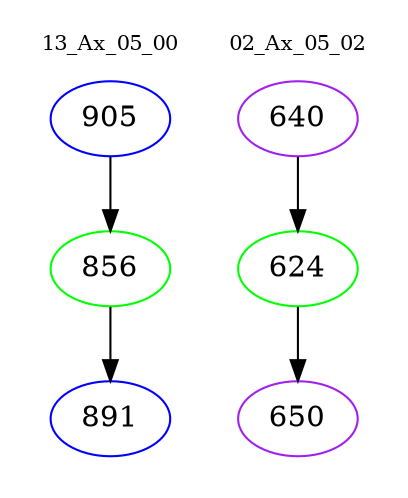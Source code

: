 digraph{
subgraph cluster_0 {
color = white
label = "13_Ax_05_00";
fontsize=10;
T0_905 [label="905", color="blue"]
T0_905 -> T0_856 [color="black"]
T0_856 [label="856", color="green"]
T0_856 -> T0_891 [color="black"]
T0_891 [label="891", color="blue"]
}
subgraph cluster_1 {
color = white
label = "02_Ax_05_02";
fontsize=10;
T1_640 [label="640", color="purple"]
T1_640 -> T1_624 [color="black"]
T1_624 [label="624", color="green"]
T1_624 -> T1_650 [color="black"]
T1_650 [label="650", color="purple"]
}
}
